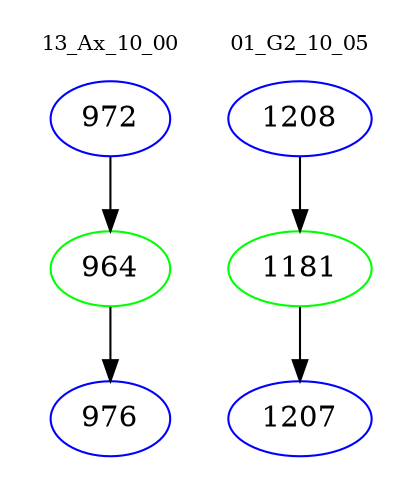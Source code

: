 digraph{
subgraph cluster_0 {
color = white
label = "13_Ax_10_00";
fontsize=10;
T0_972 [label="972", color="blue"]
T0_972 -> T0_964 [color="black"]
T0_964 [label="964", color="green"]
T0_964 -> T0_976 [color="black"]
T0_976 [label="976", color="blue"]
}
subgraph cluster_1 {
color = white
label = "01_G2_10_05";
fontsize=10;
T1_1208 [label="1208", color="blue"]
T1_1208 -> T1_1181 [color="black"]
T1_1181 [label="1181", color="green"]
T1_1181 -> T1_1207 [color="black"]
T1_1207 [label="1207", color="blue"]
}
}
